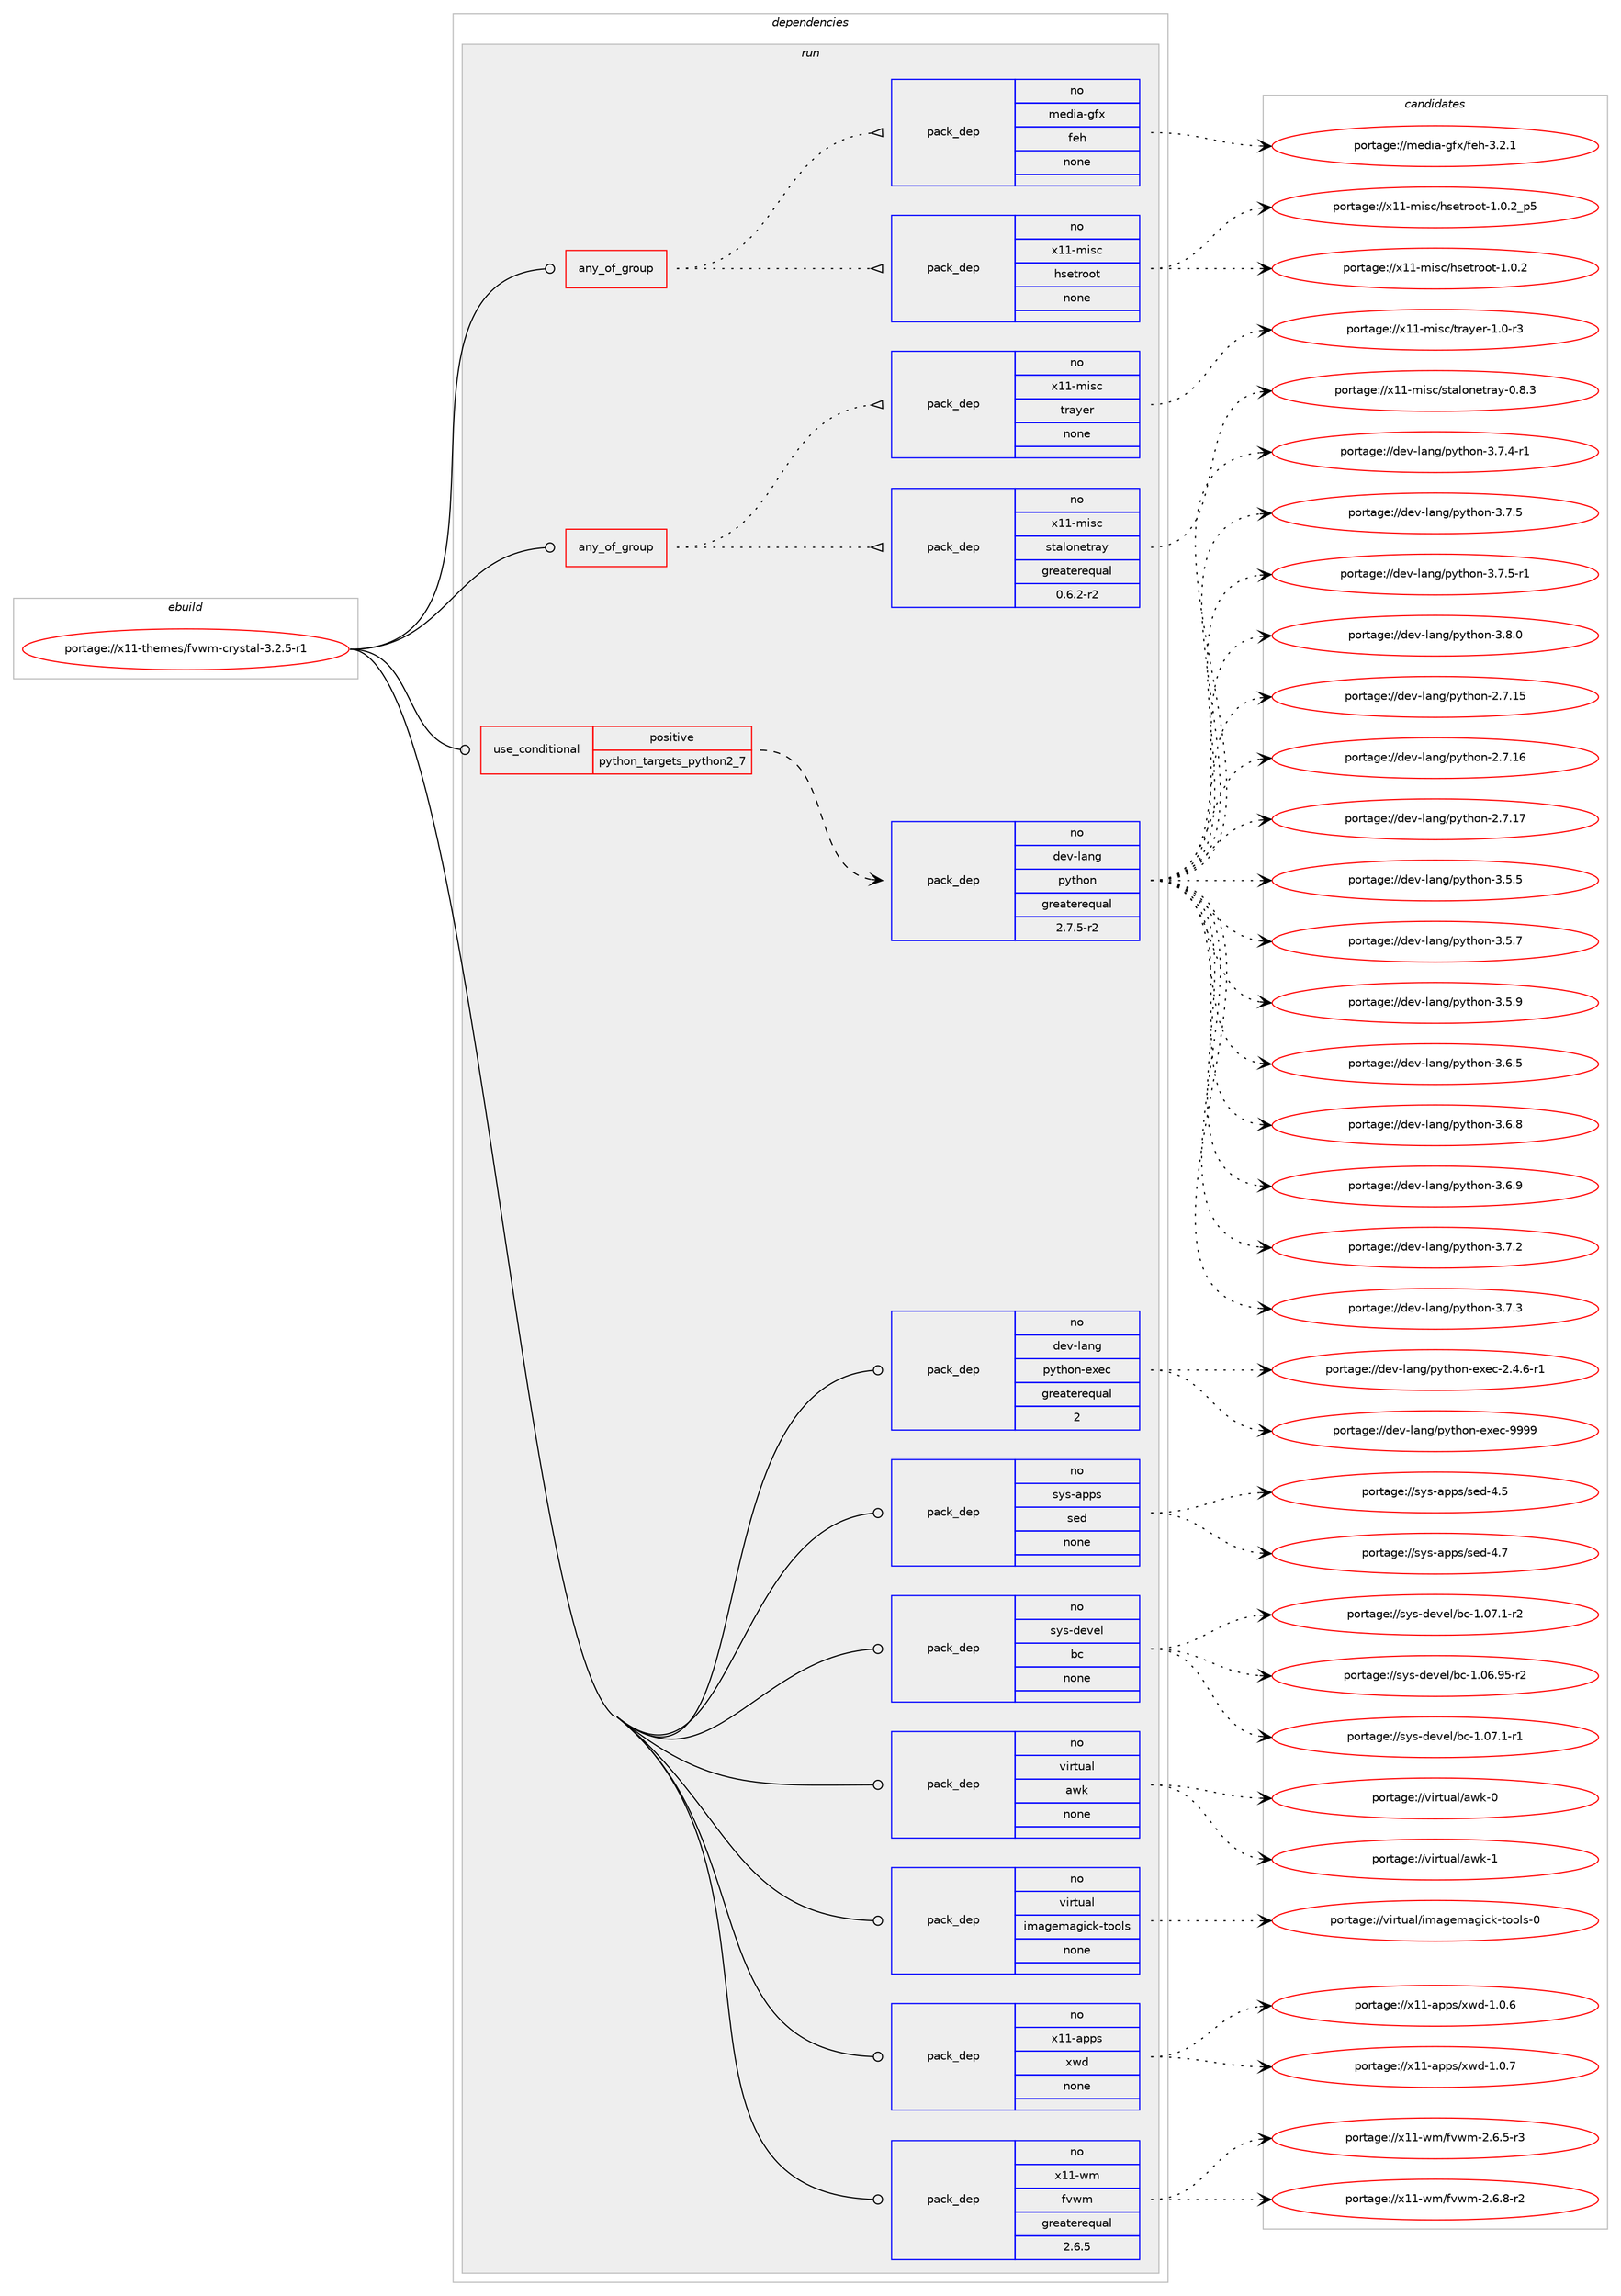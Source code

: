 digraph prolog {

# *************
# Graph options
# *************

newrank=true;
concentrate=true;
compound=true;
graph [rankdir=LR,fontname=Helvetica,fontsize=10,ranksep=1.5];#, ranksep=2.5, nodesep=0.2];
edge  [arrowhead=vee];
node  [fontname=Helvetica,fontsize=10];

# **********
# The ebuild
# **********

subgraph cluster_leftcol {
color=gray;
rank=same;
label=<<i>ebuild</i>>;
id [label="portage://x11-themes/fvwm-crystal-3.2.5-r1", color=red, width=4, href="../x11-themes/fvwm-crystal-3.2.5-r1.svg"];
}

# ****************
# The dependencies
# ****************

subgraph cluster_midcol {
color=gray;
label=<<i>dependencies</i>>;
subgraph cluster_compile {
fillcolor="#eeeeee";
style=filled;
label=<<i>compile</i>>;
}
subgraph cluster_compileandrun {
fillcolor="#eeeeee";
style=filled;
label=<<i>compile and run</i>>;
}
subgraph cluster_run {
fillcolor="#eeeeee";
style=filled;
label=<<i>run</i>>;
subgraph any7982 {
dependency457980 [label=<<TABLE BORDER="0" CELLBORDER="1" CELLSPACING="0" CELLPADDING="4"><TR><TD CELLPADDING="10">any_of_group</TD></TR></TABLE>>, shape=none, color=red];subgraph pack340718 {
dependency457981 [label=<<TABLE BORDER="0" CELLBORDER="1" CELLSPACING="0" CELLPADDING="4" WIDTH="220"><TR><TD ROWSPAN="6" CELLPADDING="30">pack_dep</TD></TR><TR><TD WIDTH="110">no</TD></TR><TR><TD>x11-misc</TD></TR><TR><TD>hsetroot</TD></TR><TR><TD>none</TD></TR><TR><TD></TD></TR></TABLE>>, shape=none, color=blue];
}
dependency457980:e -> dependency457981:w [weight=20,style="dotted",arrowhead="oinv"];
subgraph pack340719 {
dependency457982 [label=<<TABLE BORDER="0" CELLBORDER="1" CELLSPACING="0" CELLPADDING="4" WIDTH="220"><TR><TD ROWSPAN="6" CELLPADDING="30">pack_dep</TD></TR><TR><TD WIDTH="110">no</TD></TR><TR><TD>media-gfx</TD></TR><TR><TD>feh</TD></TR><TR><TD>none</TD></TR><TR><TD></TD></TR></TABLE>>, shape=none, color=blue];
}
dependency457980:e -> dependency457982:w [weight=20,style="dotted",arrowhead="oinv"];
}
id:e -> dependency457980:w [weight=20,style="solid",arrowhead="odot"];
subgraph any7983 {
dependency457983 [label=<<TABLE BORDER="0" CELLBORDER="1" CELLSPACING="0" CELLPADDING="4"><TR><TD CELLPADDING="10">any_of_group</TD></TR></TABLE>>, shape=none, color=red];subgraph pack340720 {
dependency457984 [label=<<TABLE BORDER="0" CELLBORDER="1" CELLSPACING="0" CELLPADDING="4" WIDTH="220"><TR><TD ROWSPAN="6" CELLPADDING="30">pack_dep</TD></TR><TR><TD WIDTH="110">no</TD></TR><TR><TD>x11-misc</TD></TR><TR><TD>stalonetray</TD></TR><TR><TD>greaterequal</TD></TR><TR><TD>0.6.2-r2</TD></TR></TABLE>>, shape=none, color=blue];
}
dependency457983:e -> dependency457984:w [weight=20,style="dotted",arrowhead="oinv"];
subgraph pack340721 {
dependency457985 [label=<<TABLE BORDER="0" CELLBORDER="1" CELLSPACING="0" CELLPADDING="4" WIDTH="220"><TR><TD ROWSPAN="6" CELLPADDING="30">pack_dep</TD></TR><TR><TD WIDTH="110">no</TD></TR><TR><TD>x11-misc</TD></TR><TR><TD>trayer</TD></TR><TR><TD>none</TD></TR><TR><TD></TD></TR></TABLE>>, shape=none, color=blue];
}
dependency457983:e -> dependency457985:w [weight=20,style="dotted",arrowhead="oinv"];
}
id:e -> dependency457983:w [weight=20,style="solid",arrowhead="odot"];
subgraph cond108986 {
dependency457986 [label=<<TABLE BORDER="0" CELLBORDER="1" CELLSPACING="0" CELLPADDING="4"><TR><TD ROWSPAN="3" CELLPADDING="10">use_conditional</TD></TR><TR><TD>positive</TD></TR><TR><TD>python_targets_python2_7</TD></TR></TABLE>>, shape=none, color=red];
subgraph pack340722 {
dependency457987 [label=<<TABLE BORDER="0" CELLBORDER="1" CELLSPACING="0" CELLPADDING="4" WIDTH="220"><TR><TD ROWSPAN="6" CELLPADDING="30">pack_dep</TD></TR><TR><TD WIDTH="110">no</TD></TR><TR><TD>dev-lang</TD></TR><TR><TD>python</TD></TR><TR><TD>greaterequal</TD></TR><TR><TD>2.7.5-r2</TD></TR></TABLE>>, shape=none, color=blue];
}
dependency457986:e -> dependency457987:w [weight=20,style="dashed",arrowhead="vee"];
}
id:e -> dependency457986:w [weight=20,style="solid",arrowhead="odot"];
subgraph pack340723 {
dependency457988 [label=<<TABLE BORDER="0" CELLBORDER="1" CELLSPACING="0" CELLPADDING="4" WIDTH="220"><TR><TD ROWSPAN="6" CELLPADDING="30">pack_dep</TD></TR><TR><TD WIDTH="110">no</TD></TR><TR><TD>dev-lang</TD></TR><TR><TD>python-exec</TD></TR><TR><TD>greaterequal</TD></TR><TR><TD>2</TD></TR></TABLE>>, shape=none, color=blue];
}
id:e -> dependency457988:w [weight=20,style="solid",arrowhead="odot"];
subgraph pack340724 {
dependency457989 [label=<<TABLE BORDER="0" CELLBORDER="1" CELLSPACING="0" CELLPADDING="4" WIDTH="220"><TR><TD ROWSPAN="6" CELLPADDING="30">pack_dep</TD></TR><TR><TD WIDTH="110">no</TD></TR><TR><TD>sys-apps</TD></TR><TR><TD>sed</TD></TR><TR><TD>none</TD></TR><TR><TD></TD></TR></TABLE>>, shape=none, color=blue];
}
id:e -> dependency457989:w [weight=20,style="solid",arrowhead="odot"];
subgraph pack340725 {
dependency457990 [label=<<TABLE BORDER="0" CELLBORDER="1" CELLSPACING="0" CELLPADDING="4" WIDTH="220"><TR><TD ROWSPAN="6" CELLPADDING="30">pack_dep</TD></TR><TR><TD WIDTH="110">no</TD></TR><TR><TD>sys-devel</TD></TR><TR><TD>bc</TD></TR><TR><TD>none</TD></TR><TR><TD></TD></TR></TABLE>>, shape=none, color=blue];
}
id:e -> dependency457990:w [weight=20,style="solid",arrowhead="odot"];
subgraph pack340726 {
dependency457991 [label=<<TABLE BORDER="0" CELLBORDER="1" CELLSPACING="0" CELLPADDING="4" WIDTH="220"><TR><TD ROWSPAN="6" CELLPADDING="30">pack_dep</TD></TR><TR><TD WIDTH="110">no</TD></TR><TR><TD>virtual</TD></TR><TR><TD>awk</TD></TR><TR><TD>none</TD></TR><TR><TD></TD></TR></TABLE>>, shape=none, color=blue];
}
id:e -> dependency457991:w [weight=20,style="solid",arrowhead="odot"];
subgraph pack340727 {
dependency457992 [label=<<TABLE BORDER="0" CELLBORDER="1" CELLSPACING="0" CELLPADDING="4" WIDTH="220"><TR><TD ROWSPAN="6" CELLPADDING="30">pack_dep</TD></TR><TR><TD WIDTH="110">no</TD></TR><TR><TD>virtual</TD></TR><TR><TD>imagemagick-tools</TD></TR><TR><TD>none</TD></TR><TR><TD></TD></TR></TABLE>>, shape=none, color=blue];
}
id:e -> dependency457992:w [weight=20,style="solid",arrowhead="odot"];
subgraph pack340728 {
dependency457993 [label=<<TABLE BORDER="0" CELLBORDER="1" CELLSPACING="0" CELLPADDING="4" WIDTH="220"><TR><TD ROWSPAN="6" CELLPADDING="30">pack_dep</TD></TR><TR><TD WIDTH="110">no</TD></TR><TR><TD>x11-apps</TD></TR><TR><TD>xwd</TD></TR><TR><TD>none</TD></TR><TR><TD></TD></TR></TABLE>>, shape=none, color=blue];
}
id:e -> dependency457993:w [weight=20,style="solid",arrowhead="odot"];
subgraph pack340729 {
dependency457994 [label=<<TABLE BORDER="0" CELLBORDER="1" CELLSPACING="0" CELLPADDING="4" WIDTH="220"><TR><TD ROWSPAN="6" CELLPADDING="30">pack_dep</TD></TR><TR><TD WIDTH="110">no</TD></TR><TR><TD>x11-wm</TD></TR><TR><TD>fvwm</TD></TR><TR><TD>greaterequal</TD></TR><TR><TD>2.6.5</TD></TR></TABLE>>, shape=none, color=blue];
}
id:e -> dependency457994:w [weight=20,style="solid",arrowhead="odot"];
}
}

# **************
# The candidates
# **************

subgraph cluster_choices {
rank=same;
color=gray;
label=<<i>candidates</i>>;

subgraph choice340718 {
color=black;
nodesep=1;
choiceportage1204949451091051159947104115101116114111111116454946484650 [label="portage://x11-misc/hsetroot-1.0.2", color=red, width=4,href="../x11-misc/hsetroot-1.0.2.svg"];
choiceportage12049494510910511599471041151011161141111111164549464846509511253 [label="portage://x11-misc/hsetroot-1.0.2_p5", color=red, width=4,href="../x11-misc/hsetroot-1.0.2_p5.svg"];
dependency457981:e -> choiceportage1204949451091051159947104115101116114111111116454946484650:w [style=dotted,weight="100"];
dependency457981:e -> choiceportage12049494510910511599471041151011161141111111164549464846509511253:w [style=dotted,weight="100"];
}
subgraph choice340719 {
color=black;
nodesep=1;
choiceportage109101100105974510310212047102101104455146504649 [label="portage://media-gfx/feh-3.2.1", color=red, width=4,href="../media-gfx/feh-3.2.1.svg"];
dependency457982:e -> choiceportage109101100105974510310212047102101104455146504649:w [style=dotted,weight="100"];
}
subgraph choice340720 {
color=black;
nodesep=1;
choiceportage12049494510910511599471151169710811111010111611497121454846564651 [label="portage://x11-misc/stalonetray-0.8.3", color=red, width=4,href="../x11-misc/stalonetray-0.8.3.svg"];
dependency457984:e -> choiceportage12049494510910511599471151169710811111010111611497121454846564651:w [style=dotted,weight="100"];
}
subgraph choice340721 {
color=black;
nodesep=1;
choiceportage120494945109105115994711611497121101114454946484511451 [label="portage://x11-misc/trayer-1.0-r3", color=red, width=4,href="../x11-misc/trayer-1.0-r3.svg"];
dependency457985:e -> choiceportage120494945109105115994711611497121101114454946484511451:w [style=dotted,weight="100"];
}
subgraph choice340722 {
color=black;
nodesep=1;
choiceportage10010111845108971101034711212111610411111045504655464953 [label="portage://dev-lang/python-2.7.15", color=red, width=4,href="../dev-lang/python-2.7.15.svg"];
choiceportage10010111845108971101034711212111610411111045504655464954 [label="portage://dev-lang/python-2.7.16", color=red, width=4,href="../dev-lang/python-2.7.16.svg"];
choiceportage10010111845108971101034711212111610411111045504655464955 [label="portage://dev-lang/python-2.7.17", color=red, width=4,href="../dev-lang/python-2.7.17.svg"];
choiceportage100101118451089711010347112121116104111110455146534653 [label="portage://dev-lang/python-3.5.5", color=red, width=4,href="../dev-lang/python-3.5.5.svg"];
choiceportage100101118451089711010347112121116104111110455146534655 [label="portage://dev-lang/python-3.5.7", color=red, width=4,href="../dev-lang/python-3.5.7.svg"];
choiceportage100101118451089711010347112121116104111110455146534657 [label="portage://dev-lang/python-3.5.9", color=red, width=4,href="../dev-lang/python-3.5.9.svg"];
choiceportage100101118451089711010347112121116104111110455146544653 [label="portage://dev-lang/python-3.6.5", color=red, width=4,href="../dev-lang/python-3.6.5.svg"];
choiceportage100101118451089711010347112121116104111110455146544656 [label="portage://dev-lang/python-3.6.8", color=red, width=4,href="../dev-lang/python-3.6.8.svg"];
choiceportage100101118451089711010347112121116104111110455146544657 [label="portage://dev-lang/python-3.6.9", color=red, width=4,href="../dev-lang/python-3.6.9.svg"];
choiceportage100101118451089711010347112121116104111110455146554650 [label="portage://dev-lang/python-3.7.2", color=red, width=4,href="../dev-lang/python-3.7.2.svg"];
choiceportage100101118451089711010347112121116104111110455146554651 [label="portage://dev-lang/python-3.7.3", color=red, width=4,href="../dev-lang/python-3.7.3.svg"];
choiceportage1001011184510897110103471121211161041111104551465546524511449 [label="portage://dev-lang/python-3.7.4-r1", color=red, width=4,href="../dev-lang/python-3.7.4-r1.svg"];
choiceportage100101118451089711010347112121116104111110455146554653 [label="portage://dev-lang/python-3.7.5", color=red, width=4,href="../dev-lang/python-3.7.5.svg"];
choiceportage1001011184510897110103471121211161041111104551465546534511449 [label="portage://dev-lang/python-3.7.5-r1", color=red, width=4,href="../dev-lang/python-3.7.5-r1.svg"];
choiceportage100101118451089711010347112121116104111110455146564648 [label="portage://dev-lang/python-3.8.0", color=red, width=4,href="../dev-lang/python-3.8.0.svg"];
dependency457987:e -> choiceportage10010111845108971101034711212111610411111045504655464953:w [style=dotted,weight="100"];
dependency457987:e -> choiceportage10010111845108971101034711212111610411111045504655464954:w [style=dotted,weight="100"];
dependency457987:e -> choiceportage10010111845108971101034711212111610411111045504655464955:w [style=dotted,weight="100"];
dependency457987:e -> choiceportage100101118451089711010347112121116104111110455146534653:w [style=dotted,weight="100"];
dependency457987:e -> choiceportage100101118451089711010347112121116104111110455146534655:w [style=dotted,weight="100"];
dependency457987:e -> choiceportage100101118451089711010347112121116104111110455146534657:w [style=dotted,weight="100"];
dependency457987:e -> choiceportage100101118451089711010347112121116104111110455146544653:w [style=dotted,weight="100"];
dependency457987:e -> choiceportage100101118451089711010347112121116104111110455146544656:w [style=dotted,weight="100"];
dependency457987:e -> choiceportage100101118451089711010347112121116104111110455146544657:w [style=dotted,weight="100"];
dependency457987:e -> choiceportage100101118451089711010347112121116104111110455146554650:w [style=dotted,weight="100"];
dependency457987:e -> choiceportage100101118451089711010347112121116104111110455146554651:w [style=dotted,weight="100"];
dependency457987:e -> choiceportage1001011184510897110103471121211161041111104551465546524511449:w [style=dotted,weight="100"];
dependency457987:e -> choiceportage100101118451089711010347112121116104111110455146554653:w [style=dotted,weight="100"];
dependency457987:e -> choiceportage1001011184510897110103471121211161041111104551465546534511449:w [style=dotted,weight="100"];
dependency457987:e -> choiceportage100101118451089711010347112121116104111110455146564648:w [style=dotted,weight="100"];
}
subgraph choice340723 {
color=black;
nodesep=1;
choiceportage10010111845108971101034711212111610411111045101120101994550465246544511449 [label="portage://dev-lang/python-exec-2.4.6-r1", color=red, width=4,href="../dev-lang/python-exec-2.4.6-r1.svg"];
choiceportage10010111845108971101034711212111610411111045101120101994557575757 [label="portage://dev-lang/python-exec-9999", color=red, width=4,href="../dev-lang/python-exec-9999.svg"];
dependency457988:e -> choiceportage10010111845108971101034711212111610411111045101120101994550465246544511449:w [style=dotted,weight="100"];
dependency457988:e -> choiceportage10010111845108971101034711212111610411111045101120101994557575757:w [style=dotted,weight="100"];
}
subgraph choice340724 {
color=black;
nodesep=1;
choiceportage11512111545971121121154711510110045524653 [label="portage://sys-apps/sed-4.5", color=red, width=4,href="../sys-apps/sed-4.5.svg"];
choiceportage11512111545971121121154711510110045524655 [label="portage://sys-apps/sed-4.7", color=red, width=4,href="../sys-apps/sed-4.7.svg"];
dependency457989:e -> choiceportage11512111545971121121154711510110045524653:w [style=dotted,weight="100"];
dependency457989:e -> choiceportage11512111545971121121154711510110045524655:w [style=dotted,weight="100"];
}
subgraph choice340725 {
color=black;
nodesep=1;
choiceportage1151211154510010111810110847989945494648544657534511450 [label="portage://sys-devel/bc-1.06.95-r2", color=red, width=4,href="../sys-devel/bc-1.06.95-r2.svg"];
choiceportage11512111545100101118101108479899454946485546494511449 [label="portage://sys-devel/bc-1.07.1-r1", color=red, width=4,href="../sys-devel/bc-1.07.1-r1.svg"];
choiceportage11512111545100101118101108479899454946485546494511450 [label="portage://sys-devel/bc-1.07.1-r2", color=red, width=4,href="../sys-devel/bc-1.07.1-r2.svg"];
dependency457990:e -> choiceportage1151211154510010111810110847989945494648544657534511450:w [style=dotted,weight="100"];
dependency457990:e -> choiceportage11512111545100101118101108479899454946485546494511449:w [style=dotted,weight="100"];
dependency457990:e -> choiceportage11512111545100101118101108479899454946485546494511450:w [style=dotted,weight="100"];
}
subgraph choice340726 {
color=black;
nodesep=1;
choiceportage1181051141161179710847971191074548 [label="portage://virtual/awk-0", color=red, width=4,href="../virtual/awk-0.svg"];
choiceportage1181051141161179710847971191074549 [label="portage://virtual/awk-1", color=red, width=4,href="../virtual/awk-1.svg"];
dependency457991:e -> choiceportage1181051141161179710847971191074548:w [style=dotted,weight="100"];
dependency457991:e -> choiceportage1181051141161179710847971191074549:w [style=dotted,weight="100"];
}
subgraph choice340727 {
color=black;
nodesep=1;
choiceportage1181051141161179710847105109971031011099710310599107451161111111081154548 [label="portage://virtual/imagemagick-tools-0", color=red, width=4,href="../virtual/imagemagick-tools-0.svg"];
dependency457992:e -> choiceportage1181051141161179710847105109971031011099710310599107451161111111081154548:w [style=dotted,weight="100"];
}
subgraph choice340728 {
color=black;
nodesep=1;
choiceportage1204949459711211211547120119100454946484654 [label="portage://x11-apps/xwd-1.0.6", color=red, width=4,href="../x11-apps/xwd-1.0.6.svg"];
choiceportage1204949459711211211547120119100454946484655 [label="portage://x11-apps/xwd-1.0.7", color=red, width=4,href="../x11-apps/xwd-1.0.7.svg"];
dependency457993:e -> choiceportage1204949459711211211547120119100454946484654:w [style=dotted,weight="100"];
dependency457993:e -> choiceportage1204949459711211211547120119100454946484655:w [style=dotted,weight="100"];
}
subgraph choice340729 {
color=black;
nodesep=1;
choiceportage120494945119109471021181191094550465446534511451 [label="portage://x11-wm/fvwm-2.6.5-r3", color=red, width=4,href="../x11-wm/fvwm-2.6.5-r3.svg"];
choiceportage120494945119109471021181191094550465446564511450 [label="portage://x11-wm/fvwm-2.6.8-r2", color=red, width=4,href="../x11-wm/fvwm-2.6.8-r2.svg"];
dependency457994:e -> choiceportage120494945119109471021181191094550465446534511451:w [style=dotted,weight="100"];
dependency457994:e -> choiceportage120494945119109471021181191094550465446564511450:w [style=dotted,weight="100"];
}
}

}
